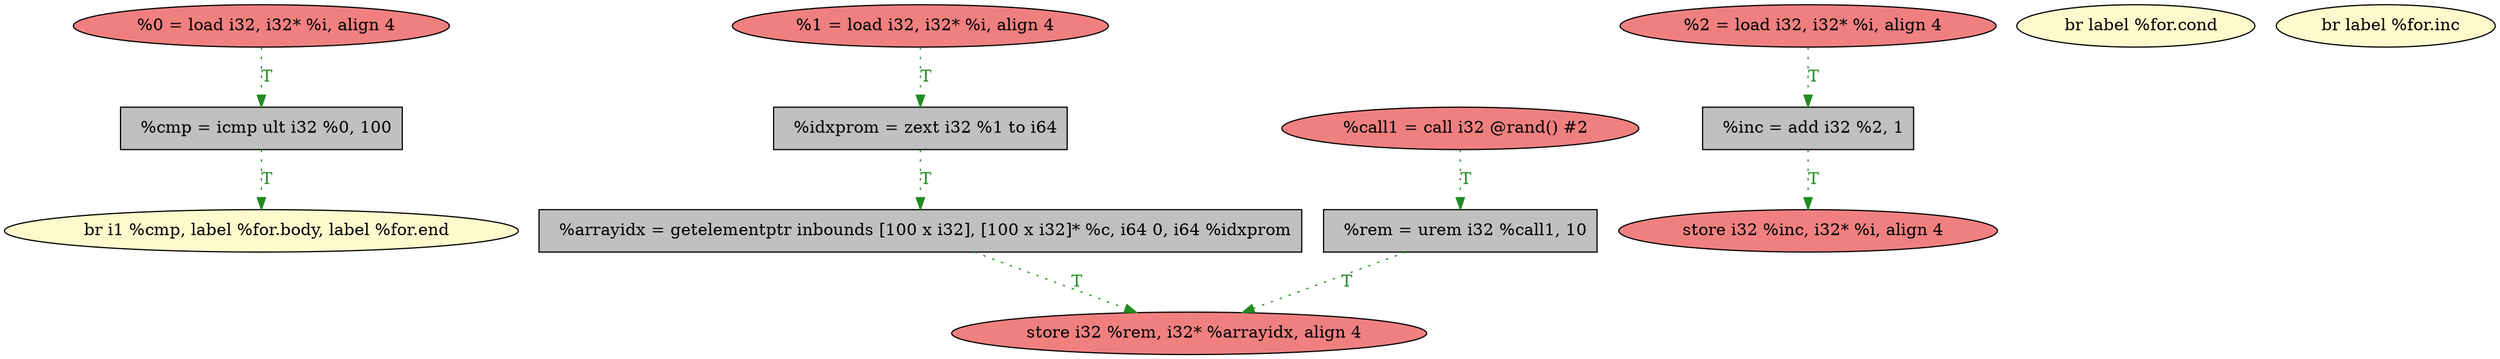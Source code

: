 
digraph G {


node263 [fillcolor=lemonchiffon,label="  br i1 %cmp, label %for.body, label %for.end",shape=ellipse,style=filled ]
node262 [fillcolor=grey,label="  %rem = urem i32 %call1, 10",shape=rectangle,style=filled ]
node260 [fillcolor=lightcoral,label="  %0 = load i32, i32* %i, align 4",shape=ellipse,style=filled ]
node259 [fillcolor=lightcoral,label="  %1 = load i32, i32* %i, align 4",shape=ellipse,style=filled ]
node258 [fillcolor=lightcoral,label="  %call1 = call i32 @rand() #2",shape=ellipse,style=filled ]
node257 [fillcolor=grey,label="  %cmp = icmp ult i32 %0, 100",shape=rectangle,style=filled ]
node256 [fillcolor=grey,label="  %idxprom = zext i32 %1 to i64",shape=rectangle,style=filled ]
node261 [fillcolor=lightcoral,label="  store i32 %rem, i32* %arrayidx, align 4",shape=ellipse,style=filled ]
node253 [fillcolor=lightcoral,label="  %2 = load i32, i32* %i, align 4",shape=ellipse,style=filled ]
node250 [fillcolor=lemonchiffon,label="  br label %for.cond",shape=ellipse,style=filled ]
node251 [fillcolor=lightcoral,label="  store i32 %inc, i32* %i, align 4",shape=ellipse,style=filled ]
node252 [fillcolor=grey,label="  %inc = add i32 %2, 1",shape=rectangle,style=filled ]
node254 [fillcolor=lemonchiffon,label="  br label %for.inc",shape=ellipse,style=filled ]
node255 [fillcolor=grey,label="  %arrayidx = getelementptr inbounds [100 x i32], [100 x i32]* %c, i64 0, i64 %idxprom",shape=rectangle,style=filled ]

node257->node263 [style=dotted,color=forestgreen,label="T",fontcolor=forestgreen ]
node260->node257 [style=dotted,color=forestgreen,label="T",fontcolor=forestgreen ]
node262->node261 [style=dotted,color=forestgreen,label="T",fontcolor=forestgreen ]
node255->node261 [style=dotted,color=forestgreen,label="T",fontcolor=forestgreen ]
node253->node252 [style=dotted,color=forestgreen,label="T",fontcolor=forestgreen ]
node259->node256 [style=dotted,color=forestgreen,label="T",fontcolor=forestgreen ]
node256->node255 [style=dotted,color=forestgreen,label="T",fontcolor=forestgreen ]
node258->node262 [style=dotted,color=forestgreen,label="T",fontcolor=forestgreen ]
node252->node251 [style=dotted,color=forestgreen,label="T",fontcolor=forestgreen ]


}
